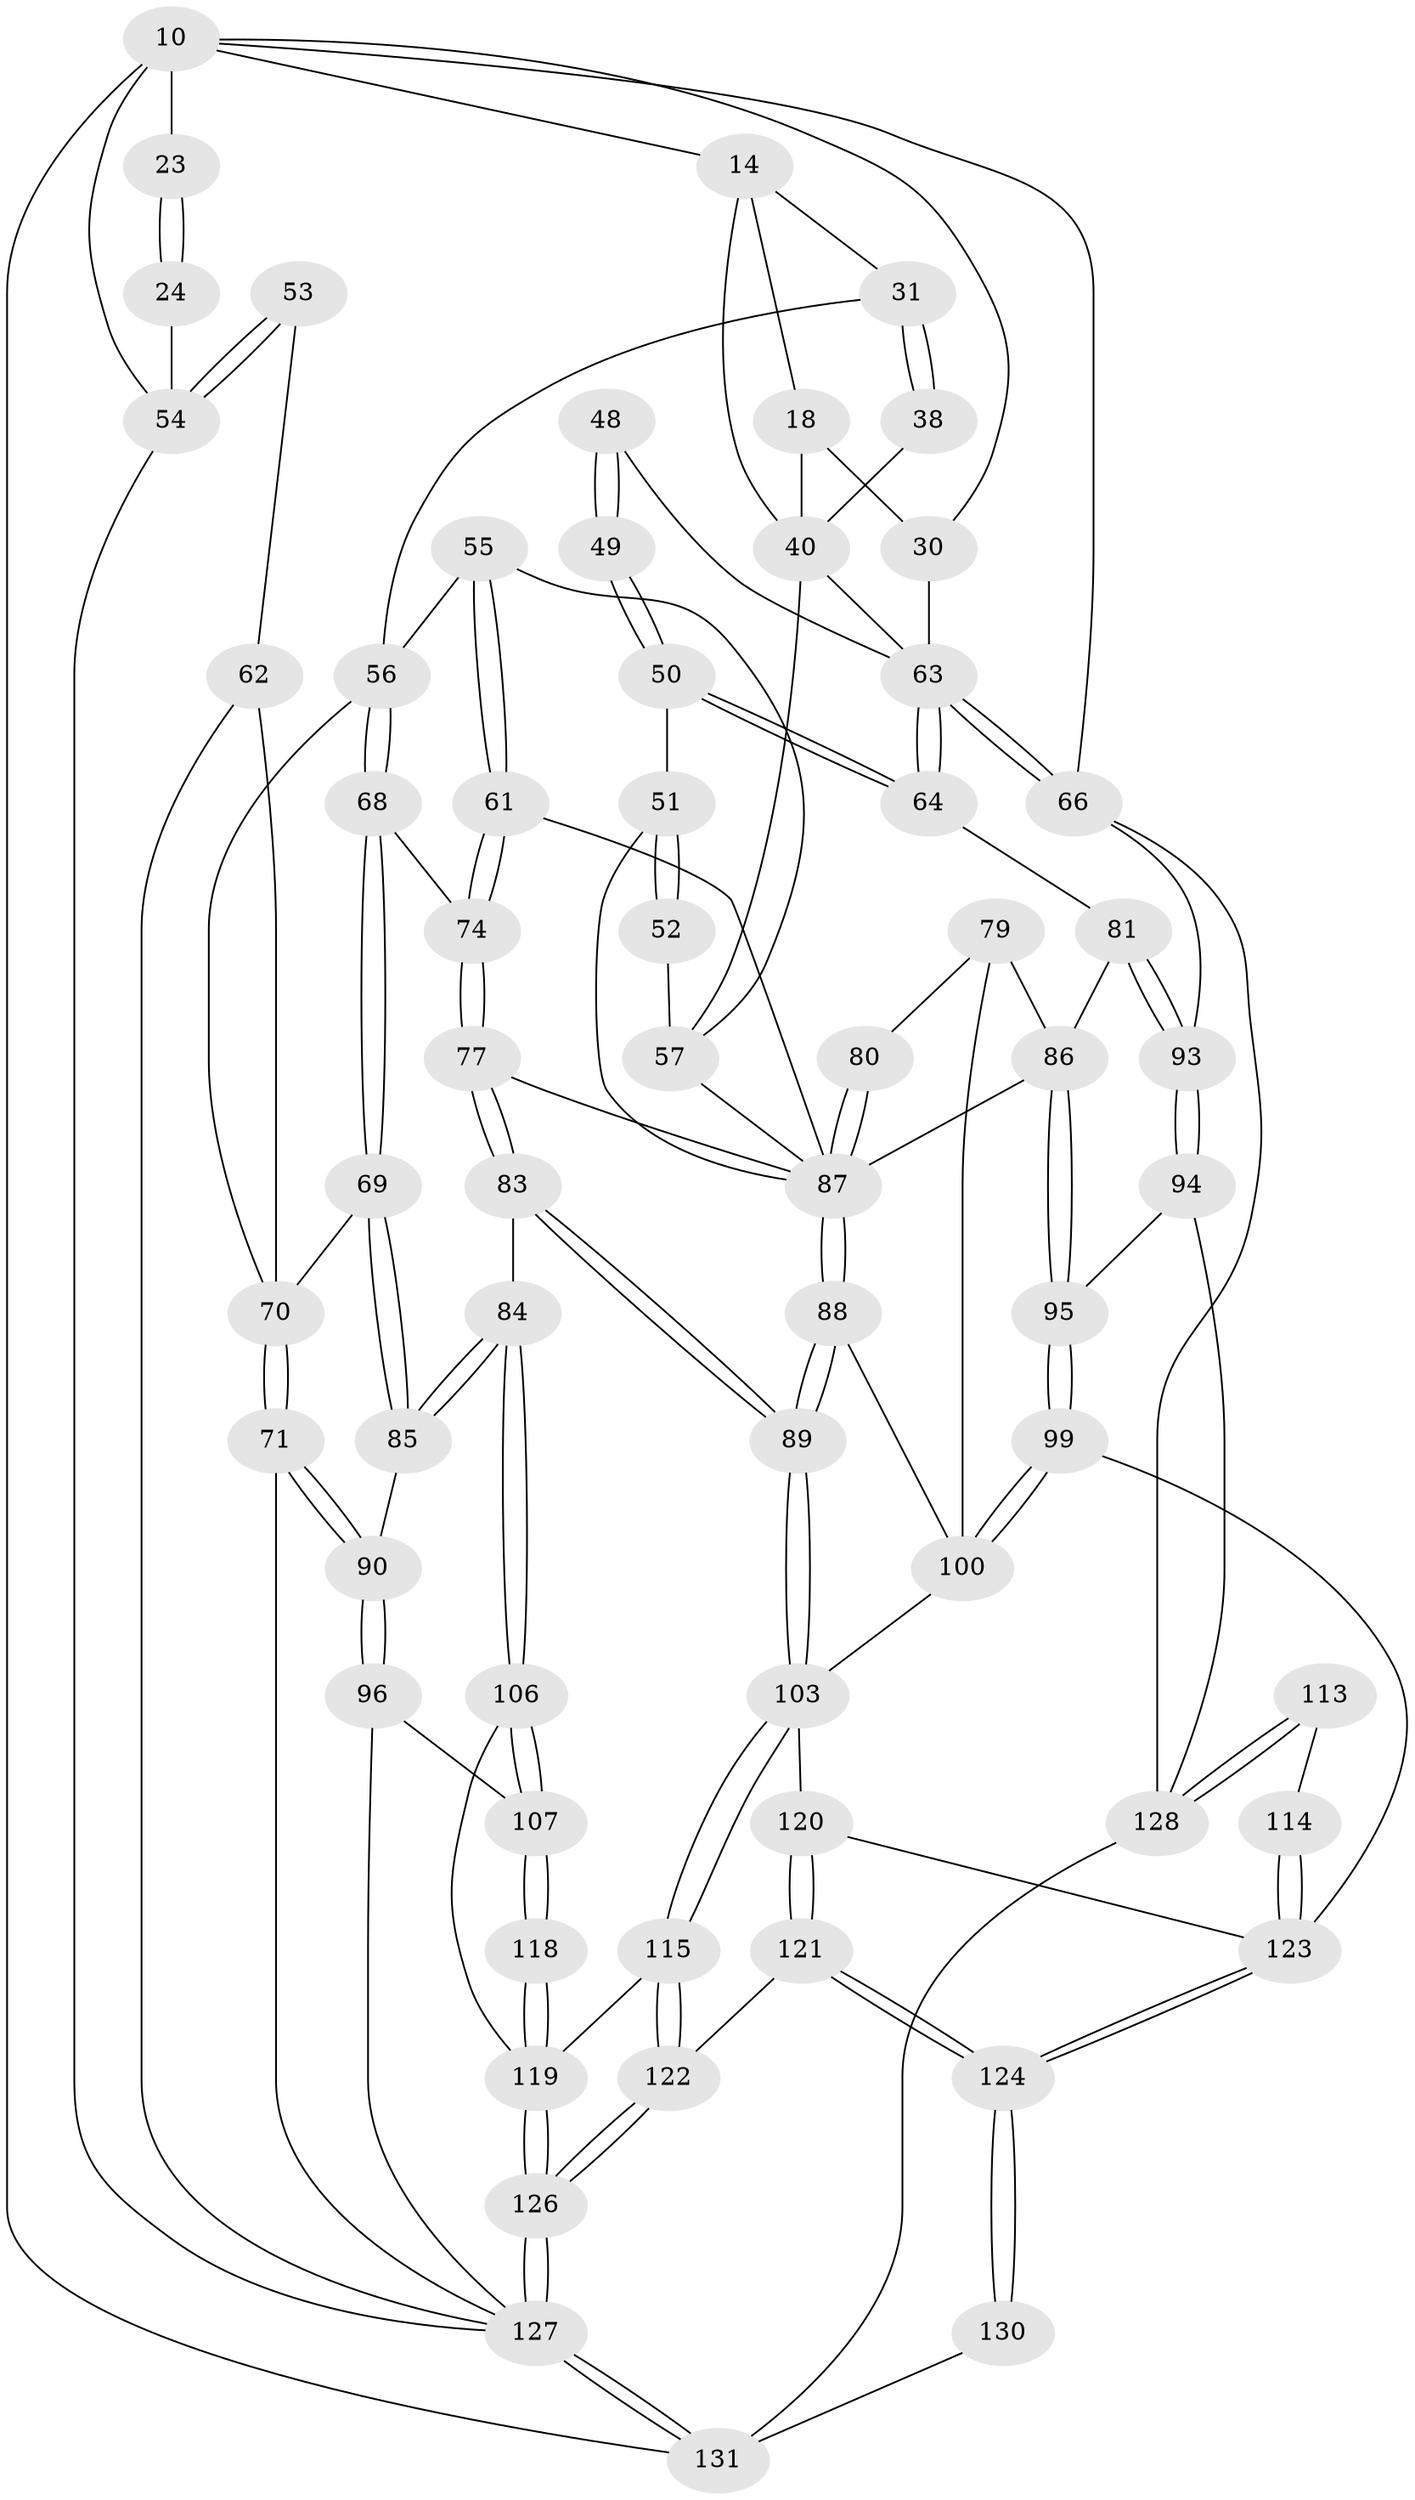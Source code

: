 // original degree distribution, {3: 0.015267175572519083, 4: 0.2366412213740458, 5: 0.5343511450381679, 6: 0.21374045801526717}
// Generated by graph-tools (version 1.1) at 2025/00/03/09/25 05:00:49]
// undirected, 65 vertices, 151 edges
graph export_dot {
graph [start="1"]
  node [color=gray90,style=filled];
  10 [pos="+0.02575916878264605+0",super="+7+6+9+5"];
  14 [pos="+0.37267808604599434+0.09895809509143984",super="+3+8"];
  18 [pos="+0.5636447892187444+0.10974310967220534",super="+17"];
  23 [pos="+0.1194164806901774+0.12031679621148539",super="+11"];
  24 [pos="+0.06477839955777467+0.19792112785684235",super="+12"];
  30 [pos="+0.7021860298656263+0.16020093917884876",super="+22"];
  31 [pos="+0.217915188684959+0.23218334337714178",super="+16+15"];
  38 [pos="+0.33150240109938267+0.2235770747705405"];
  40 [pos="+0.5574240425679695+0.17897076548118865",super="+19+20+37"];
  48 [pos="+0.9053185313233433+0.2775016485822388",super="+45"];
  49 [pos="+0.718115778563496+0.36459458464954636"];
  50 [pos="+0.7179274306478558+0.36547733945635086"];
  51 [pos="+0.7018427602389099+0.3762002302664449"];
  52 [pos="+0.6126617493413843+0.32036261925940746"];
  53 [pos="+0.051103897090509796+0.3268515271273029",super="+35"];
  54 [pos="+0+0.29717334004552054",super="+46+36+13"];
  55 [pos="+0.4130318608272733+0.3384349782428762"];
  56 [pos="+0.2322569295857812+0.2996610514344117",super="+32"];
  57 [pos="+0.5406919788830307+0.3025943842872607",super="+43+41"];
  61 [pos="+0.41851423378391095+0.3775256734127899"];
  62 [pos="+0.09728389502170785+0.3603730360873829",super="+34"];
  63 [pos="+0.9963335992315541+0.48836841688774574",super="+47+27+39"];
  64 [pos="+0.8850987566370662+0.4571104648857434"];
  66 [pos="+1+0.5235144661403067",super="+65"];
  68 [pos="+0.2729569738484233+0.4673279010145131"];
  69 [pos="+0.19802706122168917+0.4913285414189726"];
  70 [pos="+0.17966103007920559+0.4899375018125722",super="+33"];
  71 [pos="+0.12177844902558654+0.501073156281275"];
  74 [pos="+0.27771801369326626+0.46771977762681394"];
  77 [pos="+0.2953004832648325+0.49376035594388745"];
  79 [pos="+0.5641875273923732+0.5044648046309331"];
  80 [pos="+0.4229781158755827+0.5586170665408426"];
  81 [pos="+0.7568852846713379+0.5631297779232295"];
  83 [pos="+0.3067745157470546+0.6841952034164259"];
  84 [pos="+0.29173590685963097+0.6863255886791233"];
  85 [pos="+0.269417788813258+0.6676001869513603"];
  86 [pos="+0.6822869955045341+0.6200128466178262",super="+78+82"];
  87 [pos="+0.3922009916145787+0.5948048356644082",super="+76+75"];
  88 [pos="+0.39102664239880597+0.6375036141723412"];
  89 [pos="+0.35597677817142254+0.6885976329406904"];
  90 [pos="+0.05104668206737626+0.60286039326324"];
  93 [pos="+0.774600820648979+0.6615083492137174"];
  94 [pos="+0.7549514033607185+0.6879588604032306"];
  95 [pos="+0.7034091508062753+0.6859939033802316"];
  96 [pos="+0+0.6917723690720832"];
  99 [pos="+0.6504084675155525+0.7066061841903025"];
  100 [pos="+0.5813462825106197+0.6932317533130806",super="+98"];
  103 [pos="+0.42260184610415824+0.7754678575534057",super="+102+101"];
  106 [pos="+0.28558199037691484+0.6933065039236862"];
  107 [pos="+0.1255214778103103+0.7772434842742735"];
  113 [pos="+0.8428177138642943+0.8393730214398004"];
  114 [pos="+0.8109150016817875+0.853712464216516"];
  115 [pos="+0.40838763049202476+0.8540118662450535"];
  118 [pos="+0.19513506918171217+0.8934547951306682"];
  119 [pos="+0.23380619608358869+1",super="+116+117"];
  120 [pos="+0.5557973769782302+0.8350696866917557",super="+112"];
  121 [pos="+0.4904915532339217+0.917301035825483"];
  122 [pos="+0.40673433251028634+0.8792097909903682"];
  123 [pos="+0.6649313081815861+0.9349068366334266",super="+111+110"];
  124 [pos="+0.6239344821600113+1"];
  126 [pos="+0.23411534496056863+1"];
  127 [pos="+0.2059537229744633+1",super="+97"];
  128 [pos="+0.8724463731192759+0.8968289405307643",super="+125+108+109"];
  130 [pos="+0.6322367877213739+1"];
  131 [pos="+0.19407473922742194+1",super="+129+104"];
  10 -- 131 [weight=2];
  10 -- 14 [weight=2];
  10 -- 23 [weight=2];
  10 -- 66;
  10 -- 30;
  10 -- 54;
  14 -- 31 [weight=2];
  14 -- 40;
  14 -- 18;
  18 -- 30 [weight=2];
  18 -- 40;
  23 -- 24 [weight=2];
  23 -- 24;
  24 -- 54 [weight=2];
  30 -- 63 [weight=2];
  31 -- 38 [weight=2];
  31 -- 38;
  31 -- 56;
  38 -- 40;
  40 -- 57 [weight=2];
  40 -- 63;
  48 -- 49 [weight=2];
  48 -- 49;
  48 -- 63 [weight=3];
  49 -- 50;
  49 -- 50;
  50 -- 51;
  50 -- 64;
  50 -- 64;
  51 -- 52;
  51 -- 52;
  51 -- 87;
  52 -- 57 [weight=2];
  53 -- 54 [weight=2];
  53 -- 54;
  53 -- 62 [weight=2];
  54 -- 127;
  55 -- 56;
  55 -- 61;
  55 -- 61;
  55 -- 57;
  56 -- 68;
  56 -- 68;
  56 -- 70;
  57 -- 87;
  61 -- 74;
  61 -- 74;
  61 -- 87;
  62 -- 70;
  62 -- 127;
  63 -- 64;
  63 -- 64;
  63 -- 66 [weight=2];
  63 -- 66;
  64 -- 81;
  66 -- 93;
  66 -- 128;
  68 -- 69;
  68 -- 69;
  68 -- 74;
  69 -- 70;
  69 -- 85;
  69 -- 85;
  70 -- 71;
  70 -- 71;
  71 -- 90;
  71 -- 90;
  71 -- 127;
  74 -- 77;
  74 -- 77;
  77 -- 83;
  77 -- 83;
  77 -- 87;
  79 -- 80;
  79 -- 86;
  79 -- 100;
  80 -- 87 [weight=2];
  80 -- 87;
  81 -- 93;
  81 -- 93;
  81 -- 86;
  83 -- 84;
  83 -- 89;
  83 -- 89;
  84 -- 85;
  84 -- 85;
  84 -- 106;
  84 -- 106;
  85 -- 90;
  86 -- 95;
  86 -- 95;
  86 -- 87 [weight=2];
  87 -- 88;
  87 -- 88;
  88 -- 89;
  88 -- 89;
  88 -- 100;
  89 -- 103;
  89 -- 103;
  90 -- 96;
  90 -- 96;
  93 -- 94;
  93 -- 94;
  94 -- 95;
  94 -- 128;
  95 -- 99;
  95 -- 99;
  96 -- 107;
  96 -- 127;
  99 -- 100;
  99 -- 100;
  99 -- 123;
  100 -- 103;
  103 -- 115;
  103 -- 115;
  103 -- 120 [weight=2];
  106 -- 107;
  106 -- 107;
  106 -- 119;
  107 -- 118;
  107 -- 118;
  113 -- 114;
  113 -- 128 [weight=2];
  113 -- 128;
  114 -- 123 [weight=2];
  114 -- 123;
  115 -- 122;
  115 -- 122;
  115 -- 119;
  118 -- 119 [weight=2];
  118 -- 119;
  119 -- 126;
  119 -- 126;
  120 -- 121;
  120 -- 121;
  120 -- 123;
  121 -- 122;
  121 -- 124;
  121 -- 124;
  122 -- 126;
  122 -- 126;
  123 -- 124;
  123 -- 124;
  124 -- 130;
  124 -- 130;
  126 -- 127;
  126 -- 127;
  127 -- 131 [weight=2];
  127 -- 131;
  128 -- 131 [weight=3];
  130 -- 131 [weight=2];
}
